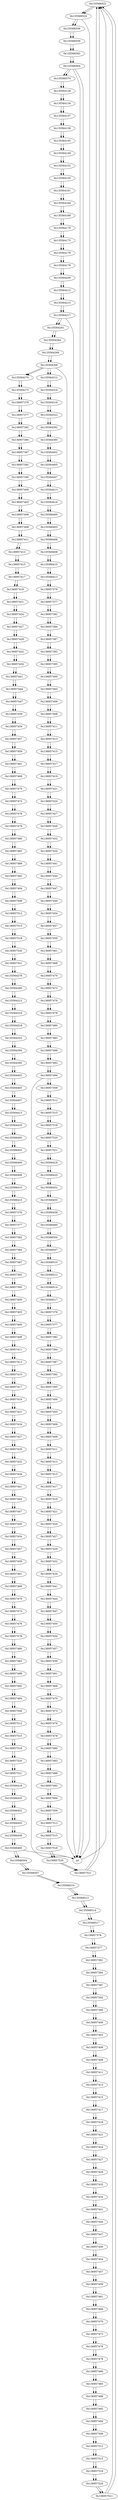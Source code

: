 digraph G{
/* nodes */
  n1 [label="0x135566522"]
  n2 [label="0x135566524"]
  n3 [label="0x135566556"]
  n4 [label="0x135566559"]
  n5 [label="0x135566562"]
  n6 [label="0x135566564"]
  n7 [label="0x135566570"]
  n8 [label="0x135564128"]
  n9 [label="0x135564134"]
  n10 [label="0x135564137"]
  n11 [label="0x135564139"]
  n12 [label="0x135564145"]
  n13 [label="0x135564149"]
  n14 [label="0x135564152"]
  n15 [label="0x135564155"]
  n16 [label="0x135564161"]
  n17 [label="0x135564164"]
  n18 [label="0x135564168"]
  n19 [label="0x135564170"]
  n20 [label="0x135564173"]
  n21 [label="0x135564176"]
  n22 [label="0x135564179"]
  n23 [label="0x135564209"]
  n24 [label="0x135564212"]
  n25 [label="0x135564215"]
  n26 [label="0x135564217"]
  n27 [label="0x135564261"]
  n28 [label="0x135564264"]
  n29 [label="0x135564266"]
  n30 [label="0x135564268"]
  n31 [label="0x135564312"]
  n32 [label="0x135564316"]
  n33 [label="0x135564318"]
  n34 [label="0x135564322"]
  n35 [label="0x135564392"]
  n36 [label="0x135564395"]
  n37 [label="0x135564402"]
  n38 [label="0x135564405"]
  n39 [label="0x135564407"]
  n40 [label="0x135564413"]
  n41 [label="0x135564416"]
  n42 [label="0x135566400"]
  n43 [label="0x135566403"]
  n44 [label="0x135566406"]
  n45 [label="0x135566408"]
  n46 [label="0x135566410"]
  n47 [label="0x135566413"]
  n48 [label="0x136957376"]
  n49 [label="0x136957377"]
  n50 [label="0x136957382"]
  n51 [label="0x136957384"]
  n52 [label="0x136957387"]
  n53 [label="0x136957392"]
  n54 [label="0x136957395"]
  n55 [label="0x136957400"]
  n56 [label="0x136957403"]
  n57 [label="0x136957406"]
  n58 [label="0x136957408"]
  n59 [label="0x136957411"]
  n60 [label="0x136957413"]
  n61 [label="0x136957415"]
  n62 [label="0x136957417"]
  n63 [label="0x136957419"]
  n64 [label="0x136957421"]
  n65 [label="0x136957424"]
  n66 [label="0x136957427"]
  n67 [label="0x136957429"]
  n68 [label="0x136957432"]
  n69 [label="0x136957434"]
  n70 [label="0x136957441"]
  n71 [label="0x136957444"]
  n72 [label="0x136957447"]
  n73 [label="0x136957450"]
  n74 [label="0x136957454"]
  n75 [label="0x136957457"]
  n76 [label="0x136957459"]
  n77 [label="0x136957461"]
  n78 [label="0x136957468"]
  n79 [label="0x136957470"]
  n80 [label="0x136957473"]
  n81 [label="0x136957476"]
  n82 [label="0x136957478"]
  n83 [label="0x136957480"]
  n84 [label="0x136957483"]
  n85 [label="0x136957488"]
  n86 [label="0x136957492"]
  n87 [label="0x136957494"]
  n88 [label="0x136957509"]
  n89 [label="0x136957512"]
  n90 [label="0x136957515"]
  n91 [label="0x136957518"]
  n92 [label="0x136957520"]
  n93 [label="0x136957521"]
  n94 [label="0x135566418"]
  n95 [label="0x135566420"]
  n96 [label="0x135566452"]
  n97 [label="0x135566455"]
  n98 [label="0x135566458"]
  n99 [label="0x135566460"]
  n100 [label="0x135566504"]
  n101 [label="0x135566507"]
  n102 [label="0x135566510"]
  n103 [label="0x135566512"]
  n104 [label="0x135566514"]
  n105 [label="0x135566517"]
  n106 [label="0x136957376"]
  n107 [label="0x136957377"]
  n108 [label="0x136957382"]
  n109 [label="0x136957384"]
  n110 [label="0x136957387"]
  n111 [label="0x136957392"]
  n112 [label="0x136957395"]
  n113 [label="0x136957400"]
  n114 [label="0x136957403"]
  n115 [label="0x136957406"]
  n116 [label="0x136957408"]
  n117 [label="0x136957411"]
  n118 [label="0x136957413"]
  n119 [label="0x136957415"]
  n120 [label="0x136957417"]
  n121 [label="0x136957419"]
  n122 [label="0x136957421"]
  n123 [label="0x136957424"]
  n124 [label="0x136957427"]
  n125 [label="0x136957429"]
  n126 [label="0x136957432"]
  n127 [label="0x136957434"]
  n128 [label="0x136957441"]
  n129 [label="0x136957444"]
  n130 [label="0x136957447"]
  n131 [label="0x136957450"]
  n132 [label="0x136957454"]
  n133 [label="0x136957457"]
  n134 [label="0x136957459"]
  n135 [label="0x136957461"]
  n136 [label="0x136957468"]
  n137 [label="0x136957470"]
  n138 [label="0x136957473"]
  n139 [label="0x136957476"]
  n140 [label="0x136957478"]
  n141 [label="0x136957480"]
  n142 [label="0x136957483"]
  n143 [label="0x136957488"]
  n144 [label="0x136957492"]
  n145 [label="0x136957494"]
  n146 [label="0x136957509"]
  n147 [label="0x136957512"]
  n148 [label="0x136957515"]
  n149 [label="0x136957518"]
  n150 [label="0x136957520"]
  n151 [label="0x136957521"]
  n152 [label="0x135564270"]
  n153 [label="0x135564273"]
  n154 [label="0x136957376"]
  n155 [label="0x136957377"]
  n156 [label="0x136957382"]
  n157 [label="0x136957384"]
  n158 [label="0x136957387"]
  n159 [label="0x136957392"]
  n160 [label="0x136957395"]
  n161 [label="0x136957400"]
  n162 [label="0x136957403"]
  n163 [label="0x136957406"]
  n164 [label="0x136957408"]
  n165 [label="0x136957411"]
  n166 [label="0x136957413"]
  n167 [label="0x136957415"]
  n168 [label="0x136957417"]
  n169 [label="0x136957419"]
  n170 [label="0x136957421"]
  n171 [label="0x136957424"]
  n172 [label="0x136957427"]
  n173 [label="0x136957429"]
  n174 [label="0x136957432"]
  n175 [label="0x136957434"]
  n176 [label="0x136957441"]
  n177 [label="0x136957444"]
  n178 [label="0x136957447"]
  n179 [label="0x136957450"]
  n180 [label="0x136957454"]
  n181 [label="0x136957457"]
  n182 [label="0x136957459"]
  n183 [label="0x136957461"]
  n184 [label="0x136957468"]
  n185 [label="0x136957470"]
  n186 [label="0x136957473"]
  n187 [label="0x136957476"]
  n188 [label="0x136957478"]
  n189 [label="0x136957480"]
  n190 [label="0x136957483"]
  n191 [label="0x136957488"]
  n192 [label="0x136957492"]
  n193 [label="0x136957494"]
  n194 [label="0x136957509"]
  n195 [label="0x136957512"]
  n196 [label="0x136957515"]
  n197 [label="0x136957518"]
  n198 [label="0x136957520"]
  n199 [label="0x136957521"]
  n200 [label="0x135564278"]
  n201 [label="0x135564280"]
  n202 [label="0x135564312"]
  n203 [label="0x135564316"]
  n204 [label="0x135564318"]
  n205 [label="0x135564322"]
  n206 [label="0x135564392"]
  n207 [label="0x135564395"]
  n208 [label="0x135564402"]
  n209 [label="0x135564405"]
  n210 [label="0x135564407"]
  n211 [label="0x135564413"]
  n212 [label="0x135564416"]
  n213 [label="0x135566400"]
  n214 [label="0x135566403"]
  n215 [label="0x135566406"]
  n216 [label="0x135566408"]
  n217 [label="0x135566410"]
  n218 [label="0x135566413"]
  n219 [label="0x136957376"]
  n220 [label="0x136957377"]
  n221 [label="0x136957382"]
  n222 [label="0x136957384"]
  n223 [label="0x136957387"]
  n224 [label="0x136957392"]
  n225 [label="0x136957395"]
  n226 [label="0x136957400"]
  n227 [label="0x136957403"]
  n228 [label="0x136957406"]
  n229 [label="0x136957408"]
  n230 [label="0x136957411"]
  n231 [label="0x136957413"]
  n232 [label="0x136957415"]
  n233 [label="0x136957417"]
  n234 [label="0x136957419"]
  n235 [label="0x136957421"]
  n236 [label="0x136957424"]
  n237 [label="0x136957427"]
  n238 [label="0x136957429"]
  n239 [label="0x136957432"]
  n240 [label="0x136957434"]
  n241 [label="0x136957441"]
  n242 [label="0x136957444"]
  n243 [label="0x136957447"]
  n244 [label="0x136957450"]
  n245 [label="0x136957454"]
  n246 [label="0x136957457"]
  n247 [label="0x136957459"]
  n248 [label="0x136957461"]
  n249 [label="0x136957468"]
  n250 [label="0x136957470"]
  n251 [label="0x136957473"]
  n252 [label="0x136957476"]
  n253 [label="0x136957478"]
  n254 [label="0x136957480"]
  n255 [label="0x136957483"]
  n256 [label="0x136957488"]
  n257 [label="0x136957492"]
  n258 [label="0x136957494"]
  n259 [label="0x136957509"]
  n260 [label="0x136957512"]
  n261 [label="0x136957515"]
  n262 [label="0x136957518"]
  n263 [label="0x136957520"]
  n264 [label="0x136957521"]
  n265 [label="0x135566418"]
  n266 [label="0x135566420"]
  n267 [label="0x135566452"]
  n268 [label="0x135566455"]
  n269 [label="0x135566458"]
  n270 [label="0x135566460"]
  n271 [label="0x135566504"]
  n272 [label="0x135566507"]
  n273 [label="0x135566510"]
  n274 [label="0x135566512"]
  n275 [label="0x135566514"]
  n276 [label="0x135566517"]
  n277 [label="0x136957376"]
  n278 [label="0x136957377"]
  n279 [label="0x136957382"]
  n280 [label="0x136957384"]
  n281 [label="0x136957387"]
  n282 [label="0x136957392"]
  n283 [label="0x136957395"]
  n284 [label="0x136957400"]
  n285 [label="0x136957403"]
  n286 [label="0x136957406"]
  n287 [label="0x136957408"]
  n288 [label="0x136957411"]
  n289 [label="0x136957413"]
  n290 [label="0x136957415"]
  n291 [label="0x136957417"]
  n292 [label="0x136957419"]
  n293 [label="0x136957421"]
  n294 [label="0x136957424"]
  n295 [label="0x136957427"]
  n296 [label="0x136957429"]
  n297 [label="0x136957432"]
  n298 [label="0x136957434"]
  n299 [label="0x136957441"]
  n300 [label="0x136957444"]
  n301 [label="0x136957447"]
  n302 [label="0x136957450"]
  n303 [label="0x136957454"]
  n304 [label="0x136957457"]
  n305 [label="0x136957459"]
  n306 [label="0x136957461"]
  n307 [label="0x136957468"]
  n308 [label="0x136957470"]
  n309 [label="0x136957473"]
  n310 [label="0x136957476"]
  n311 [label="0x136957478"]
  n312 [label="0x136957480"]
  n313 [label="0x136957483"]
  n314 [label="0x136957488"]
  n315 [label="0x136957492"]
  n316 [label="0x136957494"]
  n317 [label="0x136957509"]
  n318 [label="0x136957512"]
  n319 [label="0x136957515"]
  n320 [label="0x136957518"]
  n321 [label="0x136957520"]
  n322 [label="0x136957521"]
/* edges */
n1 -> n2;
n322 -> n1;
n151 -> n1;
n0 -> n1;
n2 -> n3;
n2 -> n0;
n1 -> n2;
n3 -> n4;
n2 -> n3;
n4 -> n5;
n3 -> n4;
n5 -> n6;
n4 -> n5;
n6 -> n7;
n6 -> n0;
n6 -> n0;
n5 -> n6;
n7 -> n8;
n6 -> n7;
n8 -> n9;
n7 -> n8;
n9 -> n10;
n8 -> n9;
n10 -> n11;
n9 -> n10;
n11 -> n12;
n10 -> n11;
n12 -> n13;
n11 -> n12;
n13 -> n14;
n12 -> n13;
n14 -> n15;
n13 -> n14;
n15 -> n16;
n14 -> n15;
n16 -> n17;
n15 -> n16;
n17 -> n18;
n16 -> n17;
n18 -> n19;
n17 -> n18;
n19 -> n20;
n18 -> n19;
n20 -> n21;
n19 -> n20;
n21 -> n22;
n20 -> n21;
n22 -> n23;
n21 -> n22;
n23 -> n24;
n22 -> n23;
n24 -> n25;
n23 -> n24;
n25 -> n26;
n24 -> n25;
n26 -> n27;
n26 -> n0;
n25 -> n26;
n27 -> n28;
n26 -> n27;
n28 -> n29;
n27 -> n28;
n29 -> n30;
n28 -> n29;
n30 -> n31;
n30 -> n152;
n30 -> n0;
n29 -> n30;
n31 -> n32;
n30 -> n31;
n32 -> n33;
n31 -> n32;
n33 -> n34;
n32 -> n33;
n34 -> n35;
n33 -> n34;
n35 -> n36;
n34 -> n35;
n36 -> n37;
n35 -> n36;
n37 -> n38;
n36 -> n37;
n38 -> n39;
n37 -> n38;
n39 -> n40;
n38 -> n39;
n40 -> n41;
n39 -> n40;
n41 -> n42;
n40 -> n41;
n42 -> n43;
n41 -> n42;
n43 -> n44;
n42 -> n43;
n44 -> n45;
n43 -> n44;
n45 -> n46;
n44 -> n45;
n46 -> n47;
n45 -> n46;
n47 -> n48;
n46 -> n47;
n48 -> n49;
n47 -> n48;
n49 -> n50;
n48 -> n49;
n50 -> n51;
n49 -> n50;
n51 -> n52;
n50 -> n51;
n52 -> n53;
n51 -> n52;
n53 -> n54;
n52 -> n53;
n54 -> n55;
n53 -> n54;
n55 -> n56;
n54 -> n55;
n56 -> n57;
n55 -> n56;
n57 -> n58;
n56 -> n57;
n58 -> n59;
n57 -> n58;
n59 -> n60;
n58 -> n59;
n60 -> n61;
n59 -> n60;
n61 -> n62;
n60 -> n61;
n62 -> n63;
n61 -> n62;
n63 -> n64;
n62 -> n63;
n64 -> n65;
n63 -> n64;
n65 -> n66;
n64 -> n65;
n66 -> n67;
n65 -> n66;
n67 -> n68;
n66 -> n67;
n68 -> n69;
n67 -> n68;
n69 -> n70;
n68 -> n69;
n70 -> n71;
n69 -> n70;
n71 -> n72;
n70 -> n71;
n72 -> n73;
n71 -> n72;
n73 -> n74;
n72 -> n73;
n74 -> n75;
n73 -> n74;
n75 -> n76;
n74 -> n75;
n76 -> n77;
n75 -> n76;
n77 -> n78;
n76 -> n77;
n78 -> n79;
n77 -> n78;
n79 -> n80;
n78 -> n79;
n80 -> n81;
n79 -> n80;
n81 -> n82;
n80 -> n81;
n82 -> n83;
n81 -> n82;
n83 -> n84;
n82 -> n83;
n84 -> n85;
n83 -> n84;
n85 -> n86;
n84 -> n85;
n86 -> n87;
n85 -> n86;
n87 -> n0;
n87 -> n88;
n86 -> n87;
n88 -> n89;
n87 -> n88;
n89 -> n90;
n88 -> n89;
n90 -> n91;
n89 -> n90;
n91 -> n92;
n90 -> n91;
n92 -> n93;
n91 -> n92;
n93 -> n94;
n92 -> n93;
n94 -> n95;
n93 -> n94;
n95 -> n96;
n94 -> n95;
n96 -> n97;
n95 -> n96;
n97 -> n98;
n96 -> n97;
n98 -> n99;
n97 -> n98;
n99 -> n100;
n98 -> n99;
n100 -> n101;
n99 -> n100;
n101 -> n102;
n100 -> n101;
n102 -> n103;
n101 -> n102;
n103 -> n104;
n102 -> n103;
n104 -> n105;
n103 -> n104;
n105 -> n106;
n104 -> n105;
n106 -> n107;
n105 -> n106;
n107 -> n108;
n106 -> n107;
n108 -> n109;
n107 -> n108;
n109 -> n110;
n108 -> n109;
n110 -> n111;
n109 -> n110;
n111 -> n112;
n110 -> n111;
n112 -> n113;
n111 -> n112;
n113 -> n114;
n112 -> n113;
n114 -> n115;
n113 -> n114;
n115 -> n116;
n114 -> n115;
n116 -> n117;
n115 -> n116;
n117 -> n118;
n116 -> n117;
n118 -> n119;
n117 -> n118;
n119 -> n120;
n118 -> n119;
n120 -> n121;
n119 -> n120;
n121 -> n122;
n120 -> n121;
n122 -> n123;
n121 -> n122;
n123 -> n124;
n122 -> n123;
n124 -> n125;
n123 -> n124;
n125 -> n126;
n124 -> n125;
n126 -> n127;
n125 -> n126;
n127 -> n128;
n126 -> n127;
n128 -> n129;
n127 -> n128;
n129 -> n130;
n128 -> n129;
n130 -> n131;
n129 -> n130;
n131 -> n132;
n130 -> n131;
n132 -> n133;
n131 -> n132;
n133 -> n134;
n132 -> n133;
n134 -> n135;
n133 -> n134;
n135 -> n136;
n134 -> n135;
n136 -> n137;
n135 -> n136;
n137 -> n138;
n136 -> n137;
n138 -> n139;
n137 -> n138;
n139 -> n140;
n138 -> n139;
n140 -> n141;
n139 -> n140;
n141 -> n142;
n140 -> n141;
n142 -> n143;
n141 -> n142;
n143 -> n144;
n142 -> n143;
n144 -> n145;
n143 -> n144;
n145 -> n146;
n144 -> n145;
n146 -> n147;
n145 -> n146;
n147 -> n148;
n146 -> n147;
n148 -> n149;
n147 -> n148;
n149 -> n150;
n148 -> n149;
n150 -> n151;
n149 -> n150;
n151 -> n1;
n150 -> n151;
n152 -> n153;
n30 -> n152;
n153 -> n154;
n152 -> n153;
n154 -> n155;
n153 -> n154;
n155 -> n156;
n154 -> n155;
n156 -> n157;
n155 -> n156;
n157 -> n158;
n156 -> n157;
n158 -> n159;
n157 -> n158;
n159 -> n160;
n158 -> n159;
n160 -> n161;
n159 -> n160;
n161 -> n162;
n160 -> n161;
n162 -> n163;
n161 -> n162;
n163 -> n164;
n162 -> n163;
n164 -> n165;
n163 -> n164;
n165 -> n166;
n164 -> n165;
n166 -> n167;
n165 -> n166;
n167 -> n168;
n166 -> n167;
n168 -> n169;
n167 -> n168;
n169 -> n170;
n168 -> n169;
n170 -> n171;
n169 -> n170;
n171 -> n172;
n170 -> n171;
n172 -> n173;
n171 -> n172;
n173 -> n174;
n172 -> n173;
n174 -> n175;
n173 -> n174;
n175 -> n176;
n174 -> n175;
n176 -> n177;
n175 -> n176;
n177 -> n178;
n176 -> n177;
n178 -> n179;
n177 -> n178;
n179 -> n180;
n178 -> n179;
n180 -> n181;
n179 -> n180;
n181 -> n182;
n180 -> n181;
n182 -> n183;
n181 -> n182;
n183 -> n184;
n182 -> n183;
n184 -> n185;
n183 -> n184;
n185 -> n186;
n184 -> n185;
n186 -> n187;
n185 -> n186;
n187 -> n188;
n186 -> n187;
n188 -> n189;
n187 -> n188;
n189 -> n190;
n188 -> n189;
n190 -> n191;
n189 -> n190;
n191 -> n192;
n190 -> n191;
n192 -> n193;
n191 -> n192;
n193 -> n194;
n192 -> n193;
n194 -> n195;
n193 -> n194;
n195 -> n196;
n194 -> n195;
n196 -> n197;
n195 -> n196;
n197 -> n198;
n196 -> n197;
n198 -> n199;
n197 -> n198;
n199 -> n200;
n198 -> n199;
n200 -> n201;
n199 -> n200;
n201 -> n202;
n200 -> n201;
n202 -> n203;
n201 -> n202;
n203 -> n204;
n202 -> n203;
n204 -> n205;
n203 -> n204;
n205 -> n206;
n204 -> n205;
n206 -> n207;
n205 -> n206;
n207 -> n208;
n206 -> n207;
n208 -> n209;
n207 -> n208;
n209 -> n210;
n208 -> n209;
n210 -> n211;
n209 -> n210;
n211 -> n212;
n210 -> n211;
n212 -> n213;
n211 -> n212;
n213 -> n214;
n212 -> n213;
n214 -> n215;
n213 -> n214;
n215 -> n216;
n214 -> n215;
n216 -> n217;
n215 -> n216;
n217 -> n218;
n216 -> n217;
n218 -> n219;
n217 -> n218;
n219 -> n220;
n218 -> n219;
n220 -> n221;
n219 -> n220;
n221 -> n222;
n220 -> n221;
n222 -> n223;
n221 -> n222;
n223 -> n224;
n222 -> n223;
n224 -> n225;
n223 -> n224;
n225 -> n226;
n224 -> n225;
n226 -> n227;
n225 -> n226;
n227 -> n228;
n226 -> n227;
n228 -> n229;
n227 -> n228;
n229 -> n230;
n228 -> n229;
n230 -> n231;
n229 -> n230;
n231 -> n232;
n230 -> n231;
n232 -> n233;
n231 -> n232;
n233 -> n234;
n232 -> n233;
n234 -> n235;
n233 -> n234;
n235 -> n236;
n234 -> n235;
n236 -> n237;
n235 -> n236;
n237 -> n238;
n236 -> n237;
n238 -> n239;
n237 -> n238;
n239 -> n240;
n238 -> n239;
n240 -> n241;
n239 -> n240;
n241 -> n242;
n240 -> n241;
n242 -> n243;
n241 -> n242;
n243 -> n244;
n242 -> n243;
n244 -> n245;
n243 -> n244;
n245 -> n246;
n244 -> n245;
n246 -> n247;
n245 -> n246;
n247 -> n248;
n246 -> n247;
n248 -> n249;
n247 -> n248;
n249 -> n250;
n248 -> n249;
n250 -> n251;
n249 -> n250;
n251 -> n252;
n250 -> n251;
n252 -> n253;
n251 -> n252;
n253 -> n254;
n252 -> n253;
n254 -> n255;
n253 -> n254;
n255 -> n256;
n254 -> n255;
n256 -> n257;
n255 -> n256;
n257 -> n258;
n256 -> n257;
n258 -> n259;
n257 -> n258;
n259 -> n260;
n258 -> n259;
n260 -> n261;
n259 -> n260;
n261 -> n262;
n260 -> n261;
n262 -> n263;
n261 -> n262;
n263 -> n264;
n262 -> n263;
n264 -> n265;
n263 -> n264;
n265 -> n266;
n264 -> n265;
n266 -> n267;
n265 -> n266;
n267 -> n268;
n266 -> n267;
n268 -> n269;
n267 -> n268;
n269 -> n270;
n268 -> n269;
n270 -> n0;
n270 -> n271;
n269 -> n270;
n271 -> n272;
n270 -> n271;
n272 -> n273;
n271 -> n272;
n273 -> n274;
n272 -> n273;
n274 -> n275;
n273 -> n274;
n275 -> n276;
n274 -> n275;
n276 -> n277;
n275 -> n276;
n277 -> n278;
n276 -> n277;
n278 -> n279;
n277 -> n278;
n279 -> n280;
n278 -> n279;
n280 -> n281;
n279 -> n280;
n281 -> n282;
n280 -> n281;
n282 -> n283;
n281 -> n282;
n283 -> n284;
n282 -> n283;
n284 -> n285;
n283 -> n284;
n285 -> n286;
n284 -> n285;
n286 -> n287;
n285 -> n286;
n287 -> n288;
n286 -> n287;
n288 -> n289;
n287 -> n288;
n289 -> n290;
n288 -> n289;
n290 -> n291;
n289 -> n290;
n291 -> n292;
n290 -> n291;
n292 -> n293;
n291 -> n292;
n293 -> n294;
n292 -> n293;
n294 -> n295;
n293 -> n294;
n295 -> n296;
n294 -> n295;
n296 -> n297;
n295 -> n296;
n297 -> n298;
n296 -> n297;
n298 -> n299;
n297 -> n298;
n299 -> n300;
n298 -> n299;
n300 -> n301;
n299 -> n300;
n301 -> n302;
n300 -> n301;
n302 -> n303;
n301 -> n302;
n303 -> n304;
n302 -> n303;
n304 -> n305;
n303 -> n304;
n305 -> n306;
n304 -> n305;
n306 -> n307;
n305 -> n306;
n307 -> n308;
n306 -> n307;
n308 -> n309;
n307 -> n308;
n309 -> n310;
n308 -> n309;
n310 -> n311;
n309 -> n310;
n311 -> n312;
n310 -> n311;
n312 -> n313;
n311 -> n312;
n313 -> n314;
n312 -> n313;
n314 -> n315;
n313 -> n314;
n315 -> n316;
n314 -> n315;
n316 -> n317;
n315 -> n316;
n317 -> n318;
n316 -> n317;
n318 -> n319;
n317 -> n318;
n319 -> n320;
n318 -> n319;
n320 -> n321;
n319 -> n320;
n321 -> n322;
n320 -> n321;
n322 -> n1;
n321 -> n322;
}

